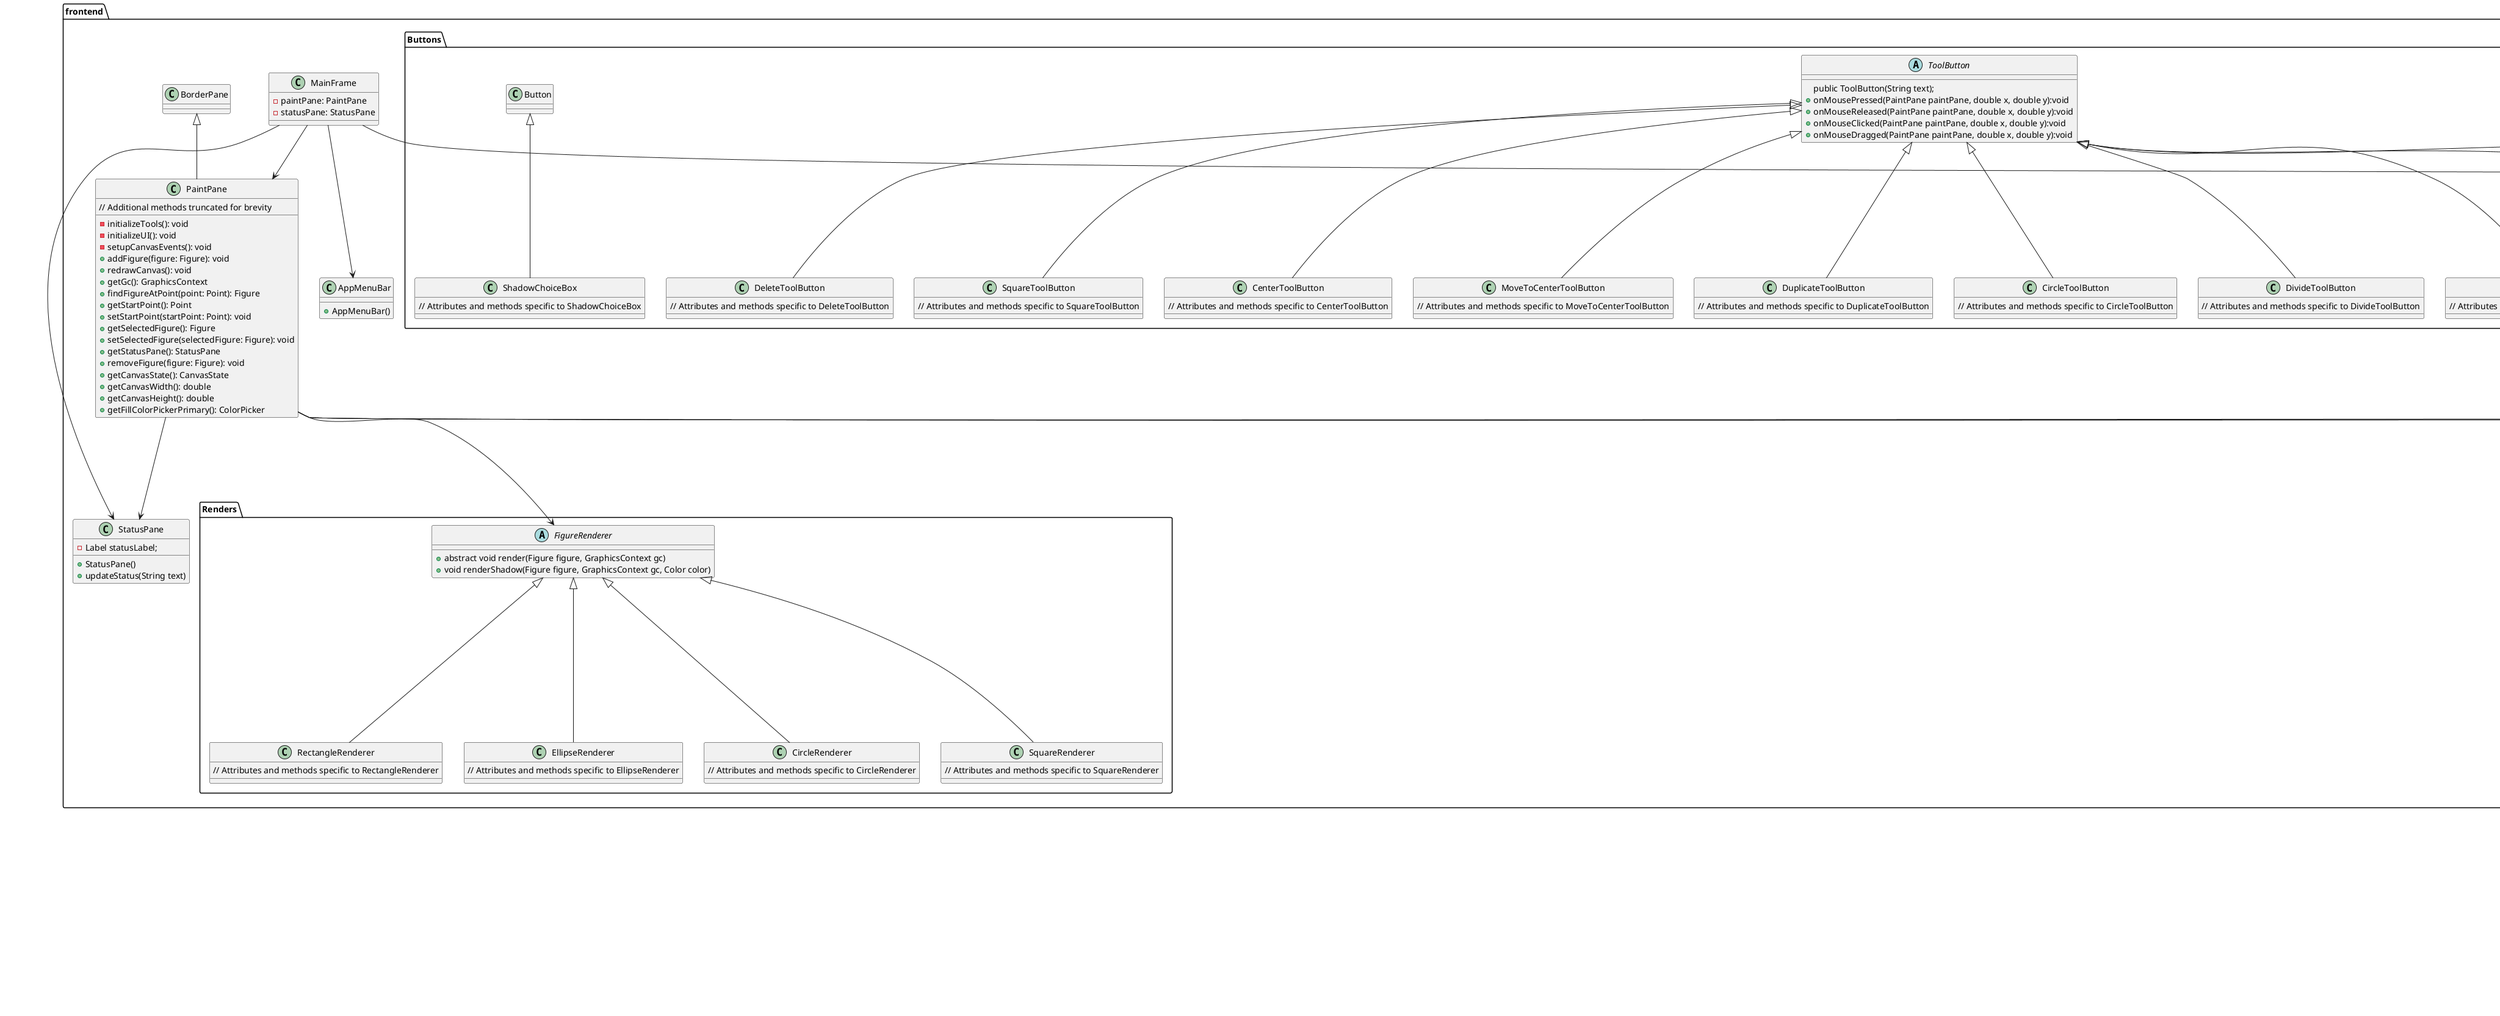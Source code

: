 @startuml

package backend.model {
    class Point {
        - double x
        - double y
        + double getX()
        + double getY()
        + void setX(double x)
        + void setY(double y)
        + String toString()
    }

    abstract class Figure {
        - Point startPoint
        - Point endPoint
        + Figure(Point startPoint, Point endPoint)
        + String toString()
        + Point getStartPoint()
        + Point getEndPoint()
        + abstract double area()
        + abstract double perimeter()
        + abstract void draw(double diffX, double diffY)
        + abstract boolean containsPoint(Point point)
    }

    class Ellipse extends Figure {
        - Point centerPoint
        - double sMayorAxis
        - double sMinorAxis
        + Ellipse(Point startPoint, Point endPoint)
        + String toString()
        + Point getCenterPoint()
        + double getsMayorAxis()
        + double getsMinorAxis()
        + void setsMayorAxis(double sMayorAxis)
        + void setsMinorAxis(double sMinorAxis)
        + double area()
        + double perimeter()
        + void draw(double diffX, double diffY)
        + boolean containsPoint(Point point)
        + Ellipse clone()
    }

    class Circle extends Ellipse {
        - double radius
        + Circle(Point startPoint, Point endPoint)
        + String toString()
        + double getRadius()
        + boolean containsPoint(Point point)
    }

    class Rectangle extends Figure {
        + Rectangle(Point startPoint, Point endPoint)
        + String toString()
        + double area()
        + double perimeter()
        + void draw(double diffX, double diffY)
        + boolean containsPoint(Point point)
    }

    class Square extends Rectangle {
        + Square(Point startPoint, Point endPoint)
        + String toString()
        + boolean containsPoint(Point point)
    }
}

package backend {
    class CanvasState {
        - List<Figure> list
        + void addFigure(Figure figure)
        + void removeFigure(Figure figure)
        + void clearCanvas()
    }

    abstract class ToolButton {
        + void onMousePressed(PaintPane paintPane, double x, double y)
        + void onMouseReleased(PaintPane paintPane, double x, double y)
    }

    class EllipseToolButton extends ToolButton {
        + EllipseToolButton()
        + void onMousePressed(PaintPane paintPane, double x, double y)
        + void onMouseReleased(PaintPane paintPane, double x, double y)
    }

    class MoveToCenterToolButton extends ToolButton {
        + MoveToCenterToolButton(PaintPane paintPane)
        + void onMouseClicked(PaintPane paintPane, double x, double y)
    }

    class RectangleToolButton extends ToolButton {
        + RectangleToolButton()
        + void onMousePressed(PaintPane paintPane, double x, double y)
        + void onMouseReleased(PaintPane paintPane, double x, double y)
    }

    class SelectionToolButton extends ToolButton {
        + SelectionToolButton()
        + void onMouseClicked(PaintPane paintPane, double x, double y)
    }

    class ShadowToolButton extends ChoiceBox {
    }

    class SquareToolButton extends ToolButton {
        + SquareToolButton()
        + void onMousePressed(PaintPane paintPane, double x, double y)
        + void onMouseReleased(PaintPane paintPane, double x, double y)
    }

    class CircleToolButton extends ToolButton {
        + CircleToolButton()
        + void onMousePressed(PaintPane paintPane, double x, double y)
        + void onMouseReleased(PaintPane paintPane, double x, double y)
    }

    class CenterToolButton extends ToolButton {
        + CenterToolButton(PaintPane paintPane)
        + void onMouseClicked(PaintPane paintPane, double x, double y)
    }
}



package frontend {
    class AppLauncher {
        +main(args: String[]): void
    }

    class MainFrame {
        -paintPane: PaintPane
        -statusPane: StatusPane
    }

    class PaintPane extends BorderPane {
        -initializeTools(): void
        -initializeUI(): void
        -setupCanvasEvents(): void
        +addFigure(figure: Figure): void
        +redrawCanvas(): void
        +getGc(): GraphicsContext
        +findFigureAtPoint(point: Point): Figure
        +getStartPoint(): Point
        +setStartPoint(startPoint: Point): void
        +getSelectedFigure(): Figure
        +setSelectedFigure(selectedFigure: Figure): void
        +getStatusPane(): StatusPane
        +removeFigure(figure: Figure): void
        +getCanvasState(): CanvasState
        +getCanvasWidth(): double
        +getCanvasHeight(): double
        +getFillColorPickerPrimary(): ColorPicker
        // Additional methods truncated for brevity
    }

    class StatusPane {
        -Label statusLabel;
        +StatusPane()
        +updateStatus(String text)
    }

    class AppMenuBar {
        +AppMenuBar()
    }

    package Buttons {
        abstract class ToolButton{
            public ToolButton(String text);
            +onMousePressed(PaintPane paintPane, double x, double y):void
            +onMouseReleased(PaintPane paintPane, double x, double y):void
            +onMouseClicked(PaintPane paintPane, double x, double y):void
            +onMouseDragged(PaintPane paintPane, double x, double y):void
        }

        class DeleteToolButton extends ToolButton {
            // Attributes and methods specific to DeleteToolButton
        }

        class SquareToolButton extends ToolButton {
            // Attributes and methods specific to SquareToolButton
        }

        class CenterToolButton extends ToolButton {
            // Attributes and methods specific to CenterToolButton
        }

        class MoveToCenterToolButton extends ToolButton {
            // Attributes and methods specific to MoveToCenterToolButton
        }

        class ShadowChoiceBox extends Button {
            // Attributes and methods specific to ShadowChoiceBox
        }

        class DuplicateToolButton extends ToolButton {
            // Attributes and methods specific to DuplicateToolButton
        }

        class CircleToolButton extends ToolButton {
            // Attributes and methods specific to CircleToolButton
        }

        class DivideToolButton extends ToolButton {
            // Attributes and methods specific to DivideToolButton
        }

        class EllipseToolButton extends ToolButton {
            // Attributes and methods specific to EllipseToolButton
        }

        class SelectionToolButton extends ToolButton {
            // Attributes and methods specific to SelectionToolButton
        }

        class RectangleToolButton extends ToolButton {
            // Attributes and methods specific to RectangleToolButton
        }
    }

    package Renders {
        abstract class FigureRenderer {
            +abstract void render(Figure figure, GraphicsContext gc)
            +void renderShadow(Figure figure, GraphicsContext gc, Color color)
        }

        class CircleRenderer extends FigureRenderer {
            // Attributes and methods specific to CircleRenderer
        }

        class SquareRenderer extends FigureRenderer {
            // Attributes and methods specific to SquareRenderer
        }

        class RectangleRenderer extends FigureRenderer {
            // Attributes and methods specific to RectangleRenderer
        }

        class EllipseRenderer extends FigureRenderer {
            // Attributes and methods specific to EllipseRenderer
        }
    }
}

frontend.AppLauncher --> backend.CanvasState
frontend.MainFrame --> backend.CanvasState
frontend.PaintPane --> backend.CanvasState
frontend.PaintPane --> frontend.StatusPane
frontend.MainFrame --> frontend.PaintPane
frontend.MainFrame --> frontend.AppMenuBar
frontend.MainFrame --> frontend.StatusPane
frontend.PaintPane --> backend.model.Figure
frontend.PaintPane --> backend.model.Point
frontend.PaintPane --> frontend.Renders.FigureRenderer

@enduml
